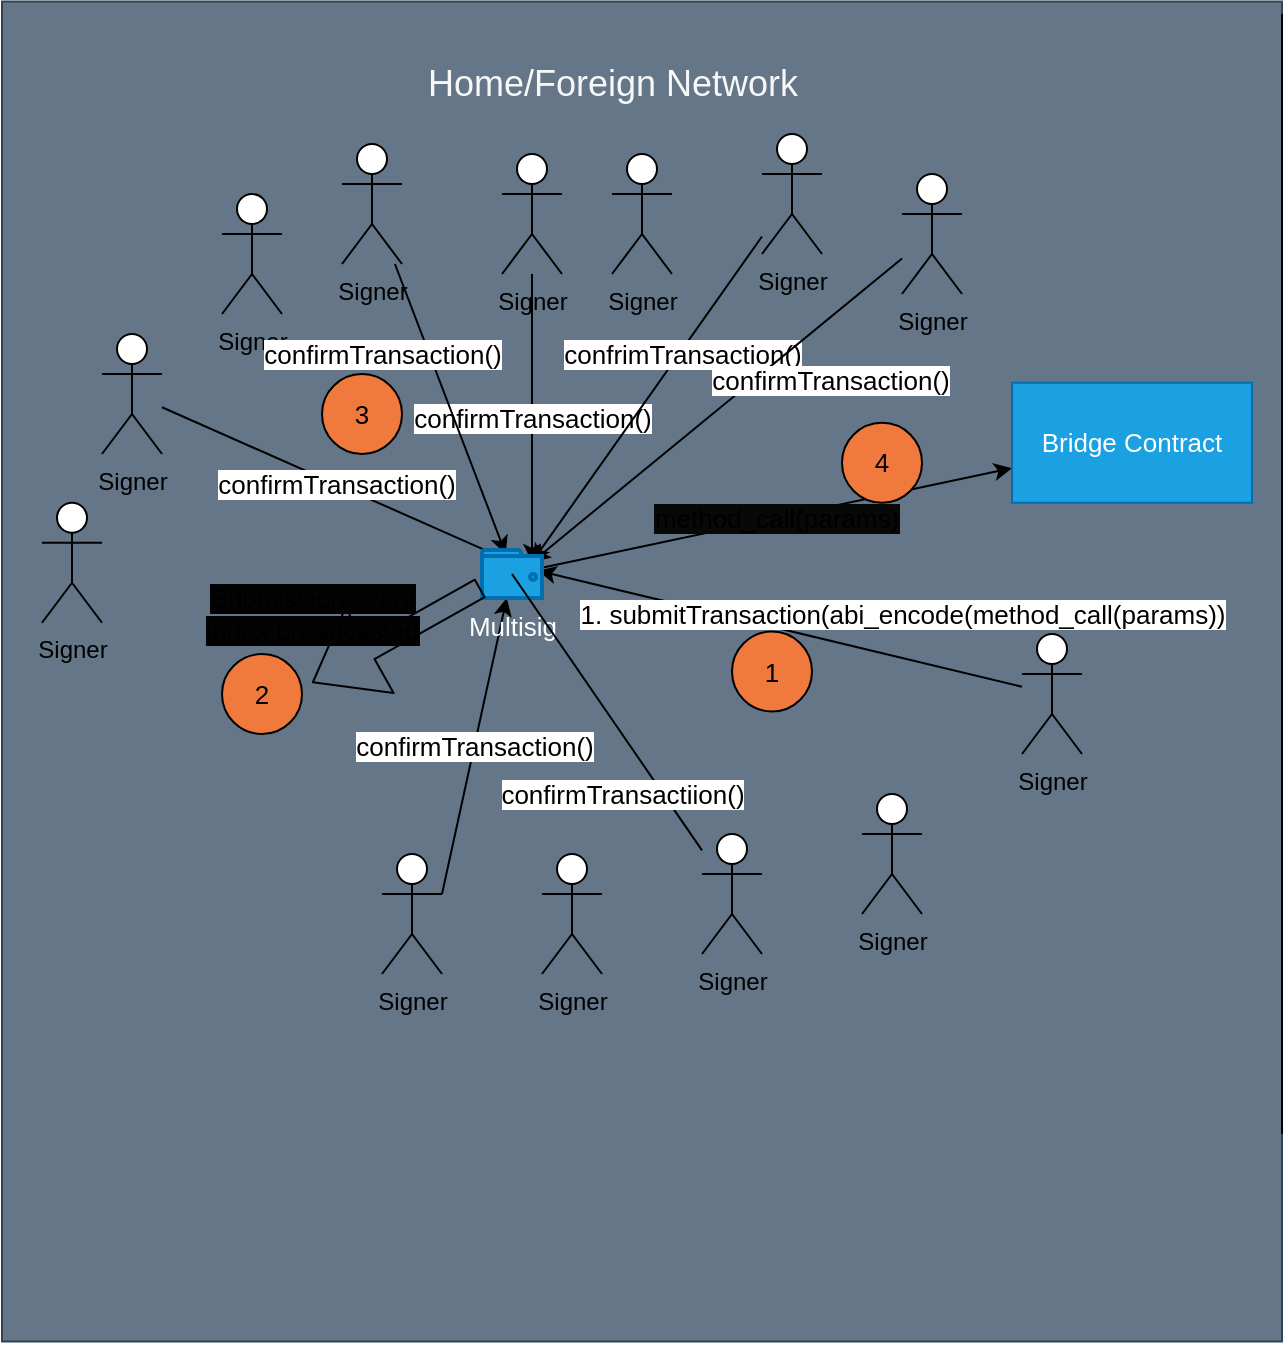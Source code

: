 <mxfile>
    <diagram id="1EBe2tYzhHy3d0gjnNcR" name="Page-1">
        <mxGraphModel dx="2810" dy="1223" grid="1" gridSize="10" guides="1" tooltips="1" connect="1" arrows="1" fold="1" page="1" pageScale="1" pageWidth="850" pageHeight="1100" math="0" shadow="0">
            <root>
                <mxCell id="0"/>
                <mxCell id="1" parent="0"/>
                <mxCell id="42" value="" style="rounded=0;whiteSpace=wrap;html=1;labelBackgroundColor=none;fontSize=18;direction=south;fillColor=#647687;strokeColor=#314354;fontColor=#ffffff;" parent="1" vertex="1">
                    <mxGeometry x="-200" y="3.75" width="640" height="670" as="geometry"/>
                </mxCell>
                <mxCell id="36" value="" style="endArrow=none;html=1;labelBackgroundColor=#FFFFFF;fontSize=18;fontColor=#F7F7F7;" parent="1" edge="1">
                    <mxGeometry width="50" height="50" relative="1" as="geometry">
                        <mxPoint x="440" y="10" as="sourcePoint"/>
                        <mxPoint x="440" y="570" as="targetPoint"/>
                    </mxGeometry>
                </mxCell>
                <mxCell id="38" value="Home/Foreign Network" style="text;html=1;align=center;verticalAlign=middle;resizable=0;points=[];autosize=1;strokeColor=none;fillColor=none;fontSize=18;fontColor=#F7F7F7;" parent="1" vertex="1">
                    <mxGeometry x="5" y="30" width="200" height="30" as="geometry"/>
                </mxCell>
                <mxCell id="91" value="confirmTransaction()" style="edgeStyle=none;html=1;fontSize=13;startArrow=none;exitX=1;exitY=0.333;exitDx=0;exitDy=0;exitPerimeter=0;" edge="1" parent="1" source="57" target="96">
                    <mxGeometry relative="1" as="geometry">
                        <mxPoint x="70" y="293.333" as="targetPoint"/>
                    </mxGeometry>
                </mxCell>
                <mxCell id="57" value="Signer" style="shape=umlActor;verticalLabelPosition=bottom;verticalAlign=top;html=1;outlineConnect=0;" vertex="1" parent="1">
                    <mxGeometry x="-10" y="430" width="30" height="60" as="geometry"/>
                </mxCell>
                <mxCell id="99" value="1. submitTransaction(abi_encode(method_call(params))" style="edgeStyle=none;html=1;entryX=0.937;entryY=0.431;entryDx=0;entryDy=0;entryPerimeter=0;fontSize=13;" edge="1" parent="1" source="58" target="96">
                    <mxGeometry x="-0.463" y="-21" relative="1" as="geometry">
                        <mxPoint as="offset"/>
                    </mxGeometry>
                </mxCell>
                <mxCell id="58" value="Signer" style="shape=umlActor;verticalLabelPosition=bottom;verticalAlign=top;html=1;outlineConnect=0;" vertex="1" parent="1">
                    <mxGeometry x="310" y="320" width="30" height="60" as="geometry"/>
                </mxCell>
                <mxCell id="59" value="Signer" style="shape=umlActor;verticalLabelPosition=bottom;verticalAlign=top;html=1;outlineConnect=0;" vertex="1" parent="1">
                    <mxGeometry x="-180" y="254.38" width="30" height="60" as="geometry"/>
                </mxCell>
                <mxCell id="60" value="Signer" style="shape=umlActor;verticalLabelPosition=bottom;verticalAlign=top;html=1;outlineConnect=0;" vertex="1" parent="1">
                    <mxGeometry x="70" y="430" width="30" height="60" as="geometry"/>
                </mxCell>
                <mxCell id="83" value="confirmTransaction()" style="edgeStyle=none;html=1;entryX=0.75;entryY=0.1;entryDx=0;entryDy=0;entryPerimeter=0;fontSize=13;" edge="1" parent="1" source="61">
                    <mxGeometry relative="1" as="geometry">
                        <mxPoint x="65" y="284" as="targetPoint"/>
                    </mxGeometry>
                </mxCell>
                <mxCell id="61" value="Signer" style="shape=umlActor;verticalLabelPosition=bottom;verticalAlign=top;html=1;outlineConnect=0;" vertex="1" parent="1">
                    <mxGeometry x="50" y="80" width="30" height="60" as="geometry"/>
                </mxCell>
                <mxCell id="62" value="Signer" style="shape=umlActor;verticalLabelPosition=bottom;verticalAlign=top;html=1;outlineConnect=0;" vertex="1" parent="1">
                    <mxGeometry x="150" y="420" width="30" height="60" as="geometry"/>
                </mxCell>
                <mxCell id="63" value="Signer" style="shape=umlActor;verticalLabelPosition=bottom;verticalAlign=top;html=1;outlineConnect=0;" vertex="1" parent="1">
                    <mxGeometry x="230" y="400" width="30" height="60" as="geometry"/>
                </mxCell>
                <mxCell id="92" value="confirmTransaction()" style="edgeStyle=none;html=1;entryX=0.25;entryY=0.1;entryDx=0;entryDy=0;entryPerimeter=0;fontSize=13;" edge="1" parent="1" source="64">
                    <mxGeometry relative="1" as="geometry">
                        <mxPoint x="55" y="284" as="targetPoint"/>
                    </mxGeometry>
                </mxCell>
                <mxCell id="64" value="Signer" style="shape=umlActor;verticalLabelPosition=bottom;verticalAlign=top;html=1;outlineConnect=0;" vertex="1" parent="1">
                    <mxGeometry x="-150" y="170" width="30" height="60" as="geometry"/>
                </mxCell>
                <mxCell id="65" value="Signer" style="shape=umlActor;verticalLabelPosition=bottom;verticalAlign=top;html=1;outlineConnect=0;" vertex="1" parent="1">
                    <mxGeometry x="-90" y="100" width="30" height="60" as="geometry"/>
                </mxCell>
                <mxCell id="82" value="confirmTransaction()" style="edgeStyle=none;html=1;fontSize=13;" edge="1" parent="1" source="66">
                    <mxGeometry x="-0.488" y="-22" relative="1" as="geometry">
                        <mxPoint x="51.875" y="280" as="targetPoint"/>
                        <mxPoint as="offset"/>
                    </mxGeometry>
                </mxCell>
                <mxCell id="66" value="Signer" style="shape=umlActor;verticalLabelPosition=bottom;verticalAlign=top;html=1;outlineConnect=0;" vertex="1" parent="1">
                    <mxGeometry x="-30.0" y="75" width="30" height="60" as="geometry"/>
                </mxCell>
                <mxCell id="67" value="Signer" style="shape=umlActor;verticalLabelPosition=bottom;verticalAlign=top;html=1;outlineConnect=0;direction=east;" vertex="1" parent="1">
                    <mxGeometry x="105" y="80" width="30" height="60" as="geometry"/>
                </mxCell>
                <mxCell id="85" value="confrimTransaction()" style="edgeStyle=none;html=1;entryX=0.75;entryY=0.1;entryDx=0;entryDy=0;entryPerimeter=0;fontSize=13;" edge="1" parent="1" source="68">
                    <mxGeometry x="-0.287" y="1" relative="1" as="geometry">
                        <mxPoint x="65" y="284" as="targetPoint"/>
                        <mxPoint as="offset"/>
                    </mxGeometry>
                </mxCell>
                <mxCell id="68" value="Signer" style="shape=umlActor;verticalLabelPosition=bottom;verticalAlign=top;html=1;outlineConnect=0;" vertex="1" parent="1">
                    <mxGeometry x="180" y="70" width="30" height="60" as="geometry"/>
                </mxCell>
                <mxCell id="86" value="confirmTransaction()" style="edgeStyle=none;html=1;entryX=0.75;entryY=0.1;entryDx=0;entryDy=0;entryPerimeter=0;fontSize=13;" edge="1" parent="1" source="69">
                    <mxGeometry x="-0.445" y="24" relative="1" as="geometry">
                        <mxPoint x="65" y="284" as="targetPoint"/>
                        <mxPoint as="offset"/>
                    </mxGeometry>
                </mxCell>
                <mxCell id="69" value="Signer" style="shape=umlActor;verticalLabelPosition=bottom;verticalAlign=top;html=1;outlineConnect=0;" vertex="1" parent="1">
                    <mxGeometry x="250" y="90" width="30" height="60" as="geometry"/>
                </mxCell>
                <mxCell id="93" value="1" style="ellipse;whiteSpace=wrap;html=1;aspect=fixed;fontSize=13;fillColor=#F07A3E;" vertex="1" parent="1">
                    <mxGeometry x="165" y="318.75" width="40" height="40" as="geometry"/>
                </mxCell>
                <mxCell id="113" value="&lt;span style=&quot;background-color: rgb(8 , 8 , 8)&quot;&gt;method_call(params)&lt;/span&gt;" style="edgeStyle=none;html=1;labelBackgroundColor=none;fontSize=13;" edge="1" parent="1" source="96" target="112">
                    <mxGeometry relative="1" as="geometry"/>
                </mxCell>
                <mxCell id="96" value="Multisig" style="html=1;verticalLabelPosition=bottom;align=center;labelBackgroundColor=none;verticalAlign=top;strokeWidth=2;strokeColor=#006EAF;shadow=0;dashed=0;shape=mxgraph.ios7.icons.wallet;fontSize=13;fillColor=#1ba1e2;fontColor=#ffffff;" vertex="1" parent="1">
                    <mxGeometry x="40" y="278" width="30" height="24" as="geometry"/>
                </mxCell>
                <mxCell id="98" value="confirmTransactiion()" style="edgeStyle=none;html=1;entryX=0.5;entryY=0.5;entryDx=0;entryDy=0;entryPerimeter=0;fontSize=13;endArrow=none;" edge="1" parent="1" source="62" target="96">
                    <mxGeometry x="-0.453" y="17" relative="1" as="geometry">
                        <mxPoint x="160" y="333.696" as="sourcePoint"/>
                        <mxPoint x="60" y="300" as="targetPoint"/>
                        <mxPoint as="offset"/>
                    </mxGeometry>
                </mxCell>
                <mxCell id="103" value="&lt;span style=&quot;background-color: rgb(3 , 3 , 3)&quot;&gt;Submission event&lt;br&gt;index broadcasted&lt;/span&gt;" style="shape=flexArrow;endArrow=classic;html=1;fontSize=13;exitX=-0.023;exitY=0.791;exitDx=0;exitDy=0;exitPerimeter=0;endWidth=38;endSize=10.51;labelBackgroundColor=none;" edge="1" parent="1" source="96">
                    <mxGeometry x="0.652" y="-30" width="50" height="50" relative="1" as="geometry">
                        <mxPoint x="5" y="294.38" as="sourcePoint"/>
                        <mxPoint x="-45" y="344.38" as="targetPoint"/>
                        <mxPoint as="offset"/>
                    </mxGeometry>
                </mxCell>
                <mxCell id="105" value="2" style="ellipse;whiteSpace=wrap;html=1;aspect=fixed;fontSize=13;fillColor=#F07A3E;" vertex="1" parent="1">
                    <mxGeometry x="-90" y="330" width="40" height="40" as="geometry"/>
                </mxCell>
                <mxCell id="106" value="3" style="ellipse;whiteSpace=wrap;html=1;aspect=fixed;fontSize=13;fillColor=#F07A3E;" vertex="1" parent="1">
                    <mxGeometry x="-40" y="190" width="40" height="40" as="geometry"/>
                </mxCell>
                <mxCell id="112" value="Bridge Contract" style="rounded=0;whiteSpace=wrap;html=1;labelBackgroundColor=none;fontSize=13;fillColor=#1ba1e2;fontColor=#ffffff;strokeColor=#006EAF;" vertex="1" parent="1">
                    <mxGeometry x="305" y="194.38" width="120" height="60" as="geometry"/>
                </mxCell>
                <mxCell id="114" value="4" style="ellipse;whiteSpace=wrap;html=1;aspect=fixed;fontSize=13;fillColor=#F07A3E;" vertex="1" parent="1">
                    <mxGeometry x="220" y="214.38" width="40" height="40" as="geometry"/>
                </mxCell>
            </root>
        </mxGraphModel>
    </diagram>
</mxfile>